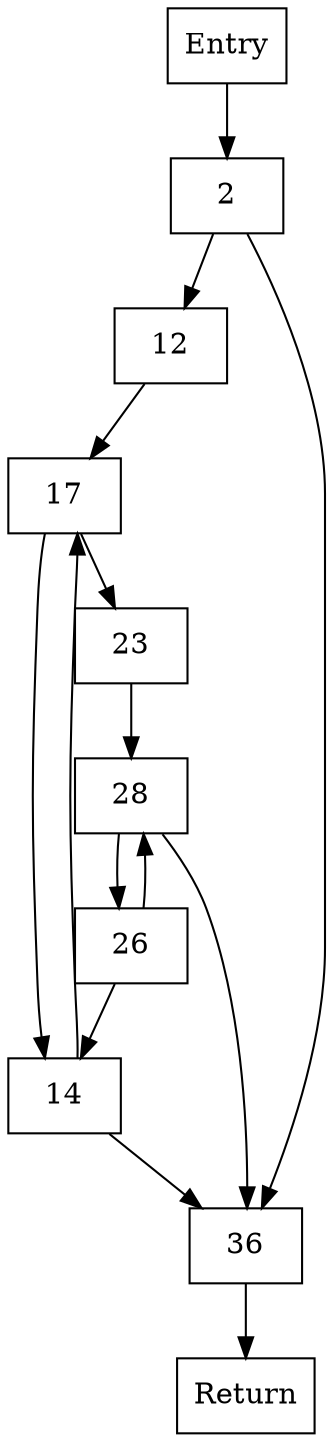 digraph {
  node[shape=box];

  "Entry" -> "2";
  "2" -> "12";
  "2" -> "36";
  "12" -> "17";
  "17" -> "14";
  "17" -> "23";
  "14" -> "17";
  "14" -> "36";
  "23" -> "28";
  "26" -> "28";
  "26" -> "14";
  "28" -> "36";
  "28" -> "26";
  "36" -> "Return";

}